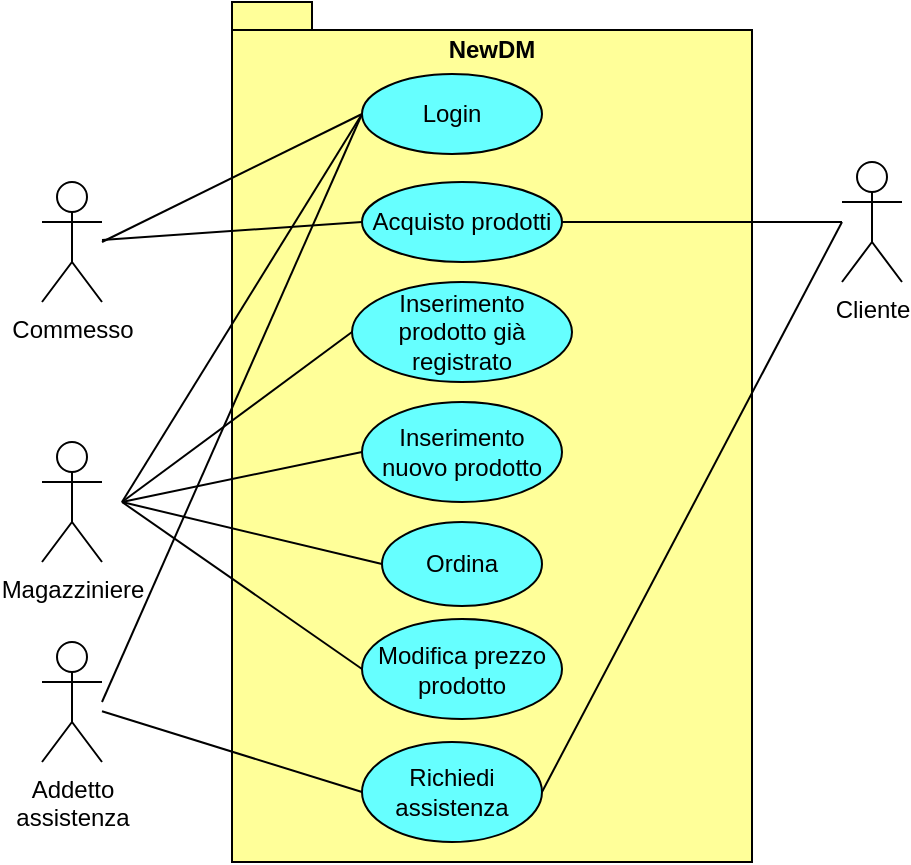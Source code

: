 <mxfile version="13.10.3" type="device"><diagram id="-6Jzy0k-oNAn2nFed6vo" name="Page-1"><mxGraphModel dx="1038" dy="624" grid="1" gridSize="10" guides="1" tooltips="1" connect="1" arrows="1" fold="1" page="1" pageScale="1" pageWidth="1169" pageHeight="827" math="0" shadow="0"><root><mxCell id="0"/><mxCell id="1" parent="0"/><mxCell id="fI1fLP3pV3phlojJW5ij-1" value="Magazziniere" style="shape=umlActor;verticalLabelPosition=bottom;verticalAlign=top;html=1;" parent="1" vertex="1"><mxGeometry x="110" y="300" width="30" height="60" as="geometry"/></mxCell><mxCell id="fI1fLP3pV3phlojJW5ij-2" value="Commesso" style="shape=umlActor;verticalLabelPosition=bottom;verticalAlign=top;html=1;" parent="1" vertex="1"><mxGeometry x="110" y="170" width="30" height="60" as="geometry"/></mxCell><mxCell id="fI1fLP3pV3phlojJW5ij-3" value="Addetto &lt;br&gt;assistenza" style="shape=umlActor;verticalLabelPosition=bottom;verticalAlign=top;html=1;" parent="1" vertex="1"><mxGeometry x="110" y="400" width="30" height="60" as="geometry"/></mxCell><mxCell id="fI1fLP3pV3phlojJW5ij-5" value="" style="shape=folder;fontStyle=1;spacingTop=10;tabWidth=40;tabHeight=14;tabPosition=left;html=1;fillColor=#FFFF99;" parent="1" vertex="1"><mxGeometry x="205" y="80" width="260" height="430" as="geometry"/></mxCell><mxCell id="fI1fLP3pV3phlojJW5ij-7" value="NewDM" style="text;align=center;fontStyle=1;verticalAlign=middle;spacingLeft=3;spacingRight=3;strokeColor=none;rotatable=0;points=[[0,0.5],[1,0.5]];portConstraint=eastwest;" parent="1" vertex="1"><mxGeometry x="295" y="90" width="80" height="26" as="geometry"/></mxCell><mxCell id="fI1fLP3pV3phlojJW5ij-8" value="Acquisto prodotti" style="ellipse;whiteSpace=wrap;html=1;fillColor=#66FFFF;" parent="1" vertex="1"><mxGeometry x="270" y="170" width="100" height="40" as="geometry"/></mxCell><mxCell id="fI1fLP3pV3phlojJW5ij-11" value="" style="endArrow=none;html=1;entryX=0;entryY=0.5;entryDx=0;entryDy=0;" parent="1" source="fI1fLP3pV3phlojJW5ij-2" target="fI1fLP3pV3phlojJW5ij-8" edge="1"><mxGeometry width="50" height="50" relative="1" as="geometry"><mxPoint x="330" y="400" as="sourcePoint"/><mxPoint x="380" y="350" as="targetPoint"/></mxGeometry></mxCell><mxCell id="fI1fLP3pV3phlojJW5ij-15" value="Richiedi assistenza" style="ellipse;whiteSpace=wrap;html=1;fillColor=#66FFFF;" parent="1" vertex="1"><mxGeometry x="270" y="450" width="90" height="50" as="geometry"/></mxCell><mxCell id="fI1fLP3pV3phlojJW5ij-16" value="Inserimento prodotto già registrato" style="ellipse;whiteSpace=wrap;html=1;fillColor=#66FFFF;" parent="1" vertex="1"><mxGeometry x="265" y="220" width="110" height="50" as="geometry"/></mxCell><mxCell id="fI1fLP3pV3phlojJW5ij-17" value="Inserimento nuovo prodotto" style="ellipse;whiteSpace=wrap;html=1;fillColor=#66FFFF;" parent="1" vertex="1"><mxGeometry x="270" y="280" width="100" height="50" as="geometry"/></mxCell><mxCell id="fI1fLP3pV3phlojJW5ij-18" value="Modifica prezzo prodotto" style="ellipse;whiteSpace=wrap;html=1;fillColor=#66FFFF;" parent="1" vertex="1"><mxGeometry x="270" y="388.5" width="100" height="50" as="geometry"/></mxCell><mxCell id="fI1fLP3pV3phlojJW5ij-19" value="Ordina" style="ellipse;whiteSpace=wrap;html=1;fillColor=#66FFFF;" parent="1" vertex="1"><mxGeometry x="280" y="340" width="80" height="42" as="geometry"/></mxCell><mxCell id="fI1fLP3pV3phlojJW5ij-22" value="" style="endArrow=none;html=1;entryX=0;entryY=0.5;entryDx=0;entryDy=0;" parent="1" target="fI1fLP3pV3phlojJW5ij-16" edge="1"><mxGeometry width="50" height="50" relative="1" as="geometry"><mxPoint x="150" y="330" as="sourcePoint"/><mxPoint x="280" y="200" as="targetPoint"/></mxGeometry></mxCell><mxCell id="fI1fLP3pV3phlojJW5ij-23" value="" style="endArrow=none;html=1;entryX=0;entryY=0.5;entryDx=0;entryDy=0;" parent="1" target="fI1fLP3pV3phlojJW5ij-17" edge="1"><mxGeometry width="50" height="50" relative="1" as="geometry"><mxPoint x="150" y="330" as="sourcePoint"/><mxPoint x="275" y="255" as="targetPoint"/></mxGeometry></mxCell><mxCell id="fI1fLP3pV3phlojJW5ij-24" value="" style="endArrow=none;html=1;entryX=0;entryY=0.5;entryDx=0;entryDy=0;" parent="1" target="fI1fLP3pV3phlojJW5ij-19" edge="1"><mxGeometry width="50" height="50" relative="1" as="geometry"><mxPoint x="150" y="330" as="sourcePoint"/><mxPoint x="280" y="315" as="targetPoint"/></mxGeometry></mxCell><mxCell id="fI1fLP3pV3phlojJW5ij-25" value="" style="endArrow=none;html=1;entryX=0;entryY=0.5;entryDx=0;entryDy=0;" parent="1" target="fI1fLP3pV3phlojJW5ij-18" edge="1"><mxGeometry width="50" height="50" relative="1" as="geometry"><mxPoint x="150" y="330" as="sourcePoint"/><mxPoint x="290" y="371" as="targetPoint"/></mxGeometry></mxCell><mxCell id="fI1fLP3pV3phlojJW5ij-26" value="" style="endArrow=none;html=1;entryX=0;entryY=0.5;entryDx=0;entryDy=0;" parent="1" source="fI1fLP3pV3phlojJW5ij-3" target="fI1fLP3pV3phlojJW5ij-15" edge="1"><mxGeometry width="50" height="50" relative="1" as="geometry"><mxPoint x="160" y="340" as="sourcePoint"/><mxPoint x="280" y="423.5" as="targetPoint"/></mxGeometry></mxCell><mxCell id="4_IBwjpjBgznBRy_Yy9r-3" value="Login" style="ellipse;whiteSpace=wrap;html=1;fillColor=#66FFFF;" parent="1" vertex="1"><mxGeometry x="270" y="116" width="90" height="40" as="geometry"/></mxCell><mxCell id="4_IBwjpjBgznBRy_Yy9r-4" value="" style="endArrow=none;html=1;entryX=0;entryY=0.5;entryDx=0;entryDy=0;" parent="1" target="4_IBwjpjBgznBRy_Yy9r-3" edge="1"><mxGeometry width="50" height="50" relative="1" as="geometry"><mxPoint x="140" y="200" as="sourcePoint"/><mxPoint x="280" y="200" as="targetPoint"/></mxGeometry></mxCell><mxCell id="4_IBwjpjBgznBRy_Yy9r-5" value="" style="endArrow=none;html=1;entryX=0;entryY=0.5;entryDx=0;entryDy=0;" parent="1" target="4_IBwjpjBgznBRy_Yy9r-3" edge="1"><mxGeometry width="50" height="50" relative="1" as="geometry"><mxPoint x="150" y="330" as="sourcePoint"/><mxPoint x="275" y="255" as="targetPoint"/></mxGeometry></mxCell><mxCell id="4_IBwjpjBgznBRy_Yy9r-6" value="" style="endArrow=none;html=1;entryX=0;entryY=0.5;entryDx=0;entryDy=0;" parent="1" target="4_IBwjpjBgznBRy_Yy9r-3" edge="1"><mxGeometry width="50" height="50" relative="1" as="geometry"><mxPoint x="140" y="430" as="sourcePoint"/><mxPoint x="280" y="146" as="targetPoint"/></mxGeometry></mxCell><mxCell id="0O4mHhgNrfUl9TXmM2_8-1" value="Cliente" style="shape=umlActor;verticalLabelPosition=bottom;verticalAlign=top;html=1;outlineConnect=0;" parent="1" vertex="1"><mxGeometry x="510" y="160" width="30" height="60" as="geometry"/></mxCell><mxCell id="0O4mHhgNrfUl9TXmM2_8-2" value="" style="endArrow=none;html=1;exitX=1;exitY=0.5;exitDx=0;exitDy=0;" parent="1" source="fI1fLP3pV3phlojJW5ij-8" target="0O4mHhgNrfUl9TXmM2_8-1" edge="1"><mxGeometry width="50" height="50" relative="1" as="geometry"><mxPoint x="150" y="208.966" as="sourcePoint"/><mxPoint x="280" y="200" as="targetPoint"/></mxGeometry></mxCell><mxCell id="VFozDaYcAmirf29j2NwR-1" value="" style="endArrow=none;html=1;exitX=1;exitY=0.5;exitDx=0;exitDy=0;" edge="1" parent="1" source="fI1fLP3pV3phlojJW5ij-15"><mxGeometry width="50" height="50" relative="1" as="geometry"><mxPoint x="380" y="200" as="sourcePoint"/><mxPoint x="510" y="190" as="targetPoint"/></mxGeometry></mxCell></root></mxGraphModel></diagram></mxfile>